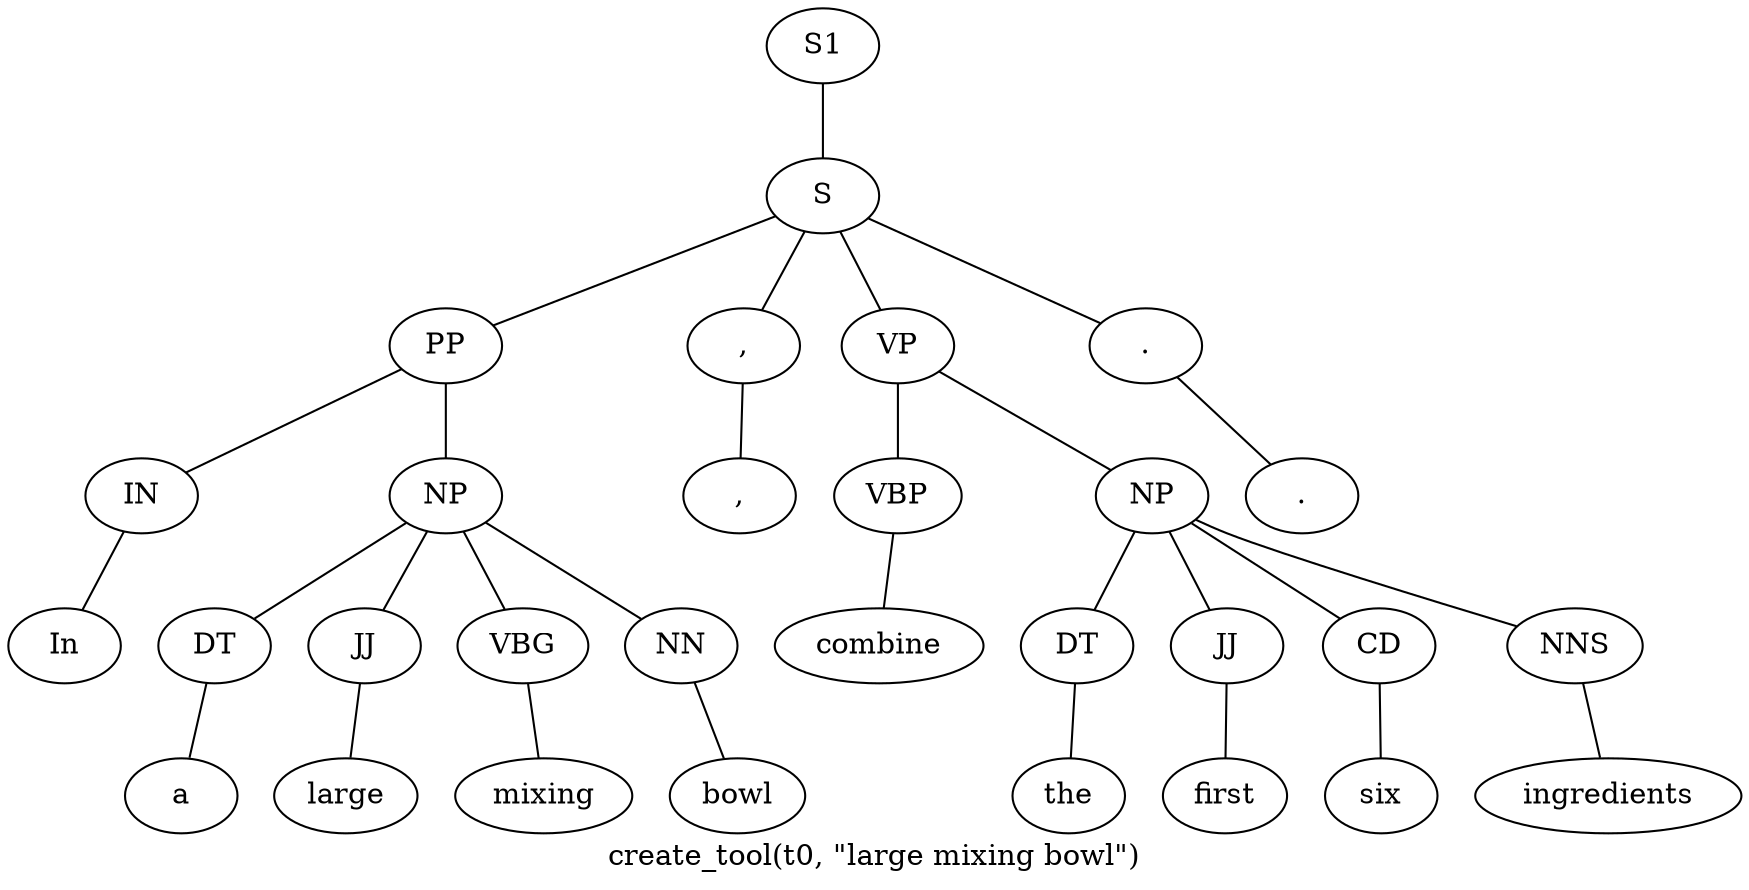 graph SyntaxGraph {
	label = "create_tool(t0, \"large mixing bowl\")";
	Node0 [label="S1"];
	Node1 [label="S"];
	Node2 [label="PP"];
	Node3 [label="IN"];
	Node4 [label="In"];
	Node5 [label="NP"];
	Node6 [label="DT"];
	Node7 [label="a"];
	Node8 [label="JJ"];
	Node9 [label="large"];
	Node10 [label="VBG"];
	Node11 [label="mixing"];
	Node12 [label="NN"];
	Node13 [label="bowl"];
	Node14 [label=","];
	Node15 [label=","];
	Node16 [label="VP"];
	Node17 [label="VBP"];
	Node18 [label="combine"];
	Node19 [label="NP"];
	Node20 [label="DT"];
	Node21 [label="the"];
	Node22 [label="JJ"];
	Node23 [label="first"];
	Node24 [label="CD"];
	Node25 [label="six"];
	Node26 [label="NNS"];
	Node27 [label="ingredients"];
	Node28 [label="."];
	Node29 [label="."];

	Node0 -- Node1;
	Node1 -- Node2;
	Node1 -- Node14;
	Node1 -- Node16;
	Node1 -- Node28;
	Node2 -- Node3;
	Node2 -- Node5;
	Node3 -- Node4;
	Node5 -- Node6;
	Node5 -- Node8;
	Node5 -- Node10;
	Node5 -- Node12;
	Node6 -- Node7;
	Node8 -- Node9;
	Node10 -- Node11;
	Node12 -- Node13;
	Node14 -- Node15;
	Node16 -- Node17;
	Node16 -- Node19;
	Node17 -- Node18;
	Node19 -- Node20;
	Node19 -- Node22;
	Node19 -- Node24;
	Node19 -- Node26;
	Node20 -- Node21;
	Node22 -- Node23;
	Node24 -- Node25;
	Node26 -- Node27;
	Node28 -- Node29;
}
